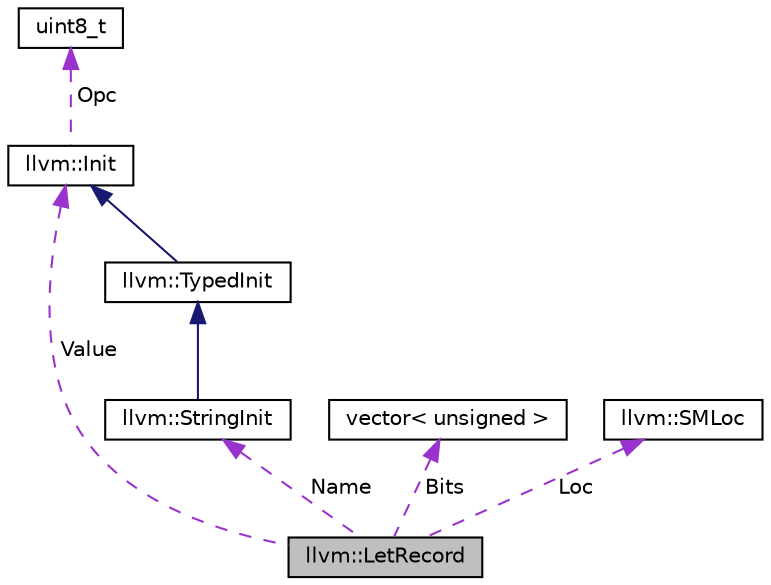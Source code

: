 digraph "llvm::LetRecord"
{
 // LATEX_PDF_SIZE
  bgcolor="transparent";
  edge [fontname="Helvetica",fontsize="10",labelfontname="Helvetica",labelfontsize="10"];
  node [fontname="Helvetica",fontsize="10",shape="box"];
  Node1 [label="llvm::LetRecord",height=0.2,width=0.4,color="black", fillcolor="grey75", style="filled", fontcolor="black",tooltip=" "];
  Node2 -> Node1 [dir="back",color="darkorchid3",fontsize="10",style="dashed",label=" Name" ,fontname="Helvetica"];
  Node2 [label="llvm::StringInit",height=0.2,width=0.4,color="black",URL="$classllvm_1_1StringInit.html",tooltip="\"foo\" - Represent an initialization by a string value."];
  Node3 -> Node2 [dir="back",color="midnightblue",fontsize="10",style="solid",fontname="Helvetica"];
  Node3 [label="llvm::TypedInit",height=0.2,width=0.4,color="black",URL="$classllvm_1_1TypedInit.html",tooltip="This is the common super-class of types that have a specific, explicit, type."];
  Node4 -> Node3 [dir="back",color="midnightblue",fontsize="10",style="solid",fontname="Helvetica"];
  Node4 [label="llvm::Init",height=0.2,width=0.4,color="black",URL="$classllvm_1_1Init.html",tooltip=" "];
  Node5 -> Node4 [dir="back",color="darkorchid3",fontsize="10",style="dashed",label=" Opc" ,fontname="Helvetica"];
  Node5 [label="uint8_t",height=0.2,width=0.4,color="black",tooltip=" "];
  Node6 -> Node1 [dir="back",color="darkorchid3",fontsize="10",style="dashed",label=" Bits" ,fontname="Helvetica"];
  Node6 [label="vector\< unsigned \>",height=0.2,width=0.4,color="black",tooltip=" "];
  Node4 -> Node1 [dir="back",color="darkorchid3",fontsize="10",style="dashed",label=" Value" ,fontname="Helvetica"];
  Node7 -> Node1 [dir="back",color="darkorchid3",fontsize="10",style="dashed",label=" Loc" ,fontname="Helvetica"];
  Node7 [label="llvm::SMLoc",height=0.2,width=0.4,color="black",URL="$classllvm_1_1SMLoc.html",tooltip="Represents a location in source code."];
}
